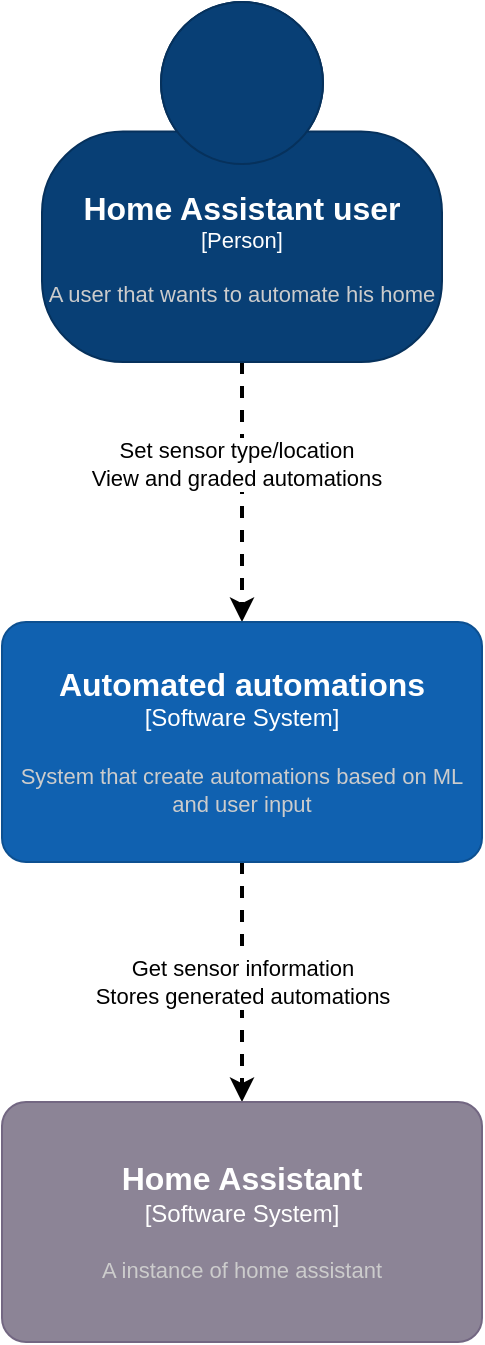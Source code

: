 <mxfile version="20.8.10" type="device" pages="3"><diagram name="C1" id="d_WkQNdPuMVRaODnA_Tn"><mxGraphModel dx="1232" dy="1187" grid="1" gridSize="10" guides="1" tooltips="1" connect="1" arrows="1" fold="1" page="1" pageScale="1" pageWidth="850" pageHeight="1100" math="0" shadow="0"><root><mxCell id="0"/><mxCell id="1" parent="0"/><mxCell id="INQG88jovK0Qyw37IMvS-4" style="edgeStyle=orthogonalEdgeStyle;rounded=0;orthogonalLoop=1;jettySize=auto;html=1;strokeWidth=2;dashed=1;" edge="1" parent="1" source="INQG88jovK0Qyw37IMvS-1" target="INQG88jovK0Qyw37IMvS-2"><mxGeometry relative="1" as="geometry"/></mxCell><mxCell id="INQG88jovK0Qyw37IMvS-5" value="Set sensor type/location&lt;br&gt;View and graded automations" style="edgeLabel;html=1;align=center;verticalAlign=middle;resizable=0;points=[];" vertex="1" connectable="0" parent="INQG88jovK0Qyw37IMvS-4"><mxGeometry x="-0.215" y="-3" relative="1" as="geometry"><mxPoint as="offset"/></mxGeometry></mxCell><object placeholders="1" c4Name="Home Assistant user" c4Type="Person" c4Description="A user that wants to automate his home" label="&lt;font style=&quot;font-size: 16px&quot;&gt;&lt;b&gt;%c4Name%&lt;/b&gt;&lt;/font&gt;&lt;div&gt;[%c4Type%]&lt;/div&gt;&lt;br&gt;&lt;div&gt;&lt;font style=&quot;font-size: 11px&quot;&gt;&lt;font color=&quot;#cccccc&quot;&gt;%c4Description%&lt;/font&gt;&lt;/div&gt;" id="INQG88jovK0Qyw37IMvS-1"><mxCell style="html=1;fontSize=11;dashed=0;whiteSpace=wrap;fillColor=#083F75;strokeColor=#06315C;fontColor=#ffffff;shape=mxgraph.c4.person2;align=center;metaEdit=1;points=[[0.5,0,0],[1,0.5,0],[1,0.75,0],[0.75,1,0],[0.5,1,0],[0.25,1,0],[0,0.75,0],[0,0.5,0]];resizable=0;" vertex="1" parent="1"><mxGeometry x="240" y="60" width="200" height="180" as="geometry"/></mxCell></object><mxCell id="INQG88jovK0Qyw37IMvS-6" value="Get sensor information&lt;br&gt;Stores generated automations" style="edgeStyle=orthogonalEdgeStyle;rounded=0;orthogonalLoop=1;jettySize=auto;html=1;strokeWidth=2;dashed=1;" edge="1" parent="1" source="INQG88jovK0Qyw37IMvS-2" target="INQG88jovK0Qyw37IMvS-3"><mxGeometry relative="1" as="geometry"/></mxCell><object placeholders="1" c4Name="Automated automations" c4Type="Software System" c4Description="System that create automations based on ML and user input" label="&lt;font style=&quot;font-size: 16px&quot;&gt;&lt;b&gt;%c4Name%&lt;/b&gt;&lt;/font&gt;&lt;div&gt;[%c4Type%]&lt;/div&gt;&lt;br&gt;&lt;div&gt;&lt;font style=&quot;font-size: 11px&quot;&gt;&lt;font color=&quot;#cccccc&quot;&gt;%c4Description%&lt;/font&gt;&lt;/div&gt;" id="INQG88jovK0Qyw37IMvS-2"><mxCell style="rounded=1;whiteSpace=wrap;html=1;labelBackgroundColor=none;fillColor=#1061B0;fontColor=#ffffff;align=center;arcSize=10;strokeColor=#0D5091;metaEdit=1;resizable=0;points=[[0.25,0,0],[0.5,0,0],[0.75,0,0],[1,0.25,0],[1,0.5,0],[1,0.75,0],[0.75,1,0],[0.5,1,0],[0.25,1,0],[0,0.75,0],[0,0.5,0],[0,0.25,0]];" vertex="1" parent="1"><mxGeometry x="220" y="370" width="240" height="120" as="geometry"/></mxCell></object><object placeholders="1" c4Name="Home Assistant" c4Type="Software System" c4Description="A instance of home assistant" label="&lt;font style=&quot;font-size: 16px&quot;&gt;&lt;b&gt;%c4Name%&lt;/b&gt;&lt;/font&gt;&lt;div&gt;[%c4Type%]&lt;/div&gt;&lt;br&gt;&lt;div&gt;&lt;font style=&quot;font-size: 11px&quot;&gt;&lt;font color=&quot;#cccccc&quot;&gt;%c4Description%&lt;/font&gt;&lt;/div&gt;" id="INQG88jovK0Qyw37IMvS-3"><mxCell style="rounded=1;whiteSpace=wrap;html=1;labelBackgroundColor=none;fillColor=#8C8496;fontColor=#ffffff;align=center;arcSize=10;strokeColor=#736782;metaEdit=1;resizable=0;points=[[0.25,0,0],[0.5,0,0],[0.75,0,0],[1,0.25,0],[1,0.5,0],[1,0.75,0],[0.75,1,0],[0.5,1,0],[0.25,1,0],[0,0.75,0],[0,0.5,0],[0,0.25,0]];" vertex="1" parent="1"><mxGeometry x="220" y="610" width="240" height="120" as="geometry"/></mxCell></object></root></mxGraphModel></diagram><diagram id="b9oI-Rv5bfEVHEHte4Sj" name="C2"><mxGraphModel dx="1877" dy="2089" grid="1" gridSize="10" guides="1" tooltips="1" connect="1" arrows="1" fold="1" page="1" pageScale="1" pageWidth="850" pageHeight="1100" math="0" shadow="0"><root><mxCell id="0"/><mxCell id="1" parent="0"/><mxCell id="WcZWoshnXhUjV_ZUXQn_-8" style="edgeStyle=orthogonalEdgeStyle;rounded=0;orthogonalLoop=1;jettySize=auto;html=1;dashed=1;strokeWidth=2;" edge="1" parent="1" source="enTViMck2it4nr6zu_yK-1" target="WcZWoshnXhUjV_ZUXQn_-1"><mxGeometry relative="1" as="geometry"/></mxCell><mxCell id="WcZWoshnXhUjV_ZUXQn_-9" value="Set sensor type&lt;br&gt;Graded generated automations" style="edgeLabel;html=1;align=center;verticalAlign=middle;resizable=0;points=[];" vertex="1" connectable="0" parent="WcZWoshnXhUjV_ZUXQn_-8"><mxGeometry x="-0.178" y="3" relative="1" as="geometry"><mxPoint as="offset"/></mxGeometry></mxCell><object placeholders="1" c4Name="Home Assistant user" c4Type="Person" c4Description="A user that wants to automate his home" label="&lt;font style=&quot;font-size: 16px&quot;&gt;&lt;b&gt;%c4Name%&lt;/b&gt;&lt;/font&gt;&lt;div&gt;[%c4Type%]&lt;/div&gt;&lt;br&gt;&lt;div&gt;&lt;font style=&quot;font-size: 11px&quot;&gt;&lt;font color=&quot;#cccccc&quot;&gt;%c4Description%&lt;/font&gt;&lt;/div&gt;" id="enTViMck2it4nr6zu_yK-1"><mxCell style="html=1;fontSize=11;dashed=0;whiteSpace=wrap;fillColor=#083F75;strokeColor=#06315C;fontColor=#ffffff;shape=mxgraph.c4.person2;align=center;metaEdit=1;points=[[0.5,0,0],[1,0.5,0],[1,0.75,0],[0.75,1,0],[0.5,1,0],[0.25,1,0],[0,0.75,0],[0,0.5,0]];resizable=0;" vertex="1" parent="1"><mxGeometry x="480" y="-10" width="200" height="180" as="geometry"/></mxCell></object><object placeholders="1" c4Name="Home Assistant" c4Type="Software System" c4Description="A instance of home assistant" label="&lt;font style=&quot;font-size: 16px&quot;&gt;&lt;b&gt;%c4Name%&lt;/b&gt;&lt;/font&gt;&lt;div&gt;[%c4Type%]&lt;/div&gt;&lt;br&gt;&lt;div&gt;&lt;font style=&quot;font-size: 11px&quot;&gt;&lt;font color=&quot;#cccccc&quot;&gt;%c4Description%&lt;/font&gt;&lt;/div&gt;" id="enTViMck2it4nr6zu_yK-2"><mxCell style="rounded=1;whiteSpace=wrap;html=1;labelBackgroundColor=none;fillColor=#8C8496;fontColor=#ffffff;align=center;arcSize=10;strokeColor=#736782;metaEdit=1;resizable=0;points=[[0.25,0,0],[0.5,0,0],[0.75,0,0],[1,0.25,0],[1,0.5,0],[1,0.75,0],[0.75,1,0],[0.5,1,0],[0.25,1,0],[0,0.75,0],[0,0.5,0],[0,0.25,0]];" vertex="1" parent="1"><mxGeometry x="460" y="780" width="240" height="120" as="geometry"/></mxCell></object><object placeholders="1" c4Name="Automated automations" c4Type="SystemScopeBoundary" c4Application="Software System" label="&lt;font style=&quot;font-size: 16px&quot;&gt;&lt;b&gt;&lt;div style=&quot;text-align: left&quot;&gt;%c4Name%&lt;/div&gt;&lt;/b&gt;&lt;/font&gt;&lt;div style=&quot;text-align: left&quot;&gt;[%c4Application%]&lt;/div&gt;" id="enTViMck2it4nr6zu_yK-3"><mxCell style="rounded=1;fontSize=11;whiteSpace=wrap;html=1;dashed=1;arcSize=20;fillColor=none;strokeColor=#666666;fontColor=#333333;labelBackgroundColor=none;align=left;verticalAlign=bottom;labelBorderColor=none;spacingTop=0;spacing=10;dashPattern=8 4;metaEdit=1;rotatable=0;perimeter=rectanglePerimeter;noLabel=0;labelPadding=0;allowArrows=0;connectable=0;expand=0;recursiveResize=0;editable=1;pointerEvents=0;absoluteArcSize=1;points=[[0.25,0,0],[0.5,0,0],[0.75,0,0],[1,0.25,0],[1,0.5,0],[1,0.75,0],[0.75,1,0],[0.5,1,0],[0.25,1,0],[0,0.75,0],[0,0.5,0],[0,0.25,0]];" vertex="1" parent="1"><mxGeometry x="-40" y="280" width="770" height="440" as="geometry"/></mxCell></object><mxCell id="WcZWoshnXhUjV_ZUXQn_-5" style="edgeStyle=orthogonalEdgeStyle;rounded=0;orthogonalLoop=1;jettySize=auto;html=1;dashed=1;strokeWidth=2;" edge="1" parent="1"><mxGeometry relative="1" as="geometry"><mxPoint x="581" y="450" as="sourcePoint"/><mxPoint x="581" y="530" as="targetPoint"/></mxGeometry></mxCell><mxCell id="WcZWoshnXhUjV_ZUXQn_-6" value="Makes API calls to&lt;br&gt;[JSON/HTTPS]" style="edgeLabel;html=1;align=center;verticalAlign=middle;resizable=0;points=[];" vertex="1" connectable="0" parent="WcZWoshnXhUjV_ZUXQn_-5"><mxGeometry x="-0.308" relative="1" as="geometry"><mxPoint y="13" as="offset"/></mxGeometry></mxCell><object placeholders="1" c4Type="Single-page Application" c4Container="Container" c4Technology="Angular ?" c4Description="Provides all of the functonality to the user via their web browser" label="&lt;font style=&quot;font-size: 16px&quot;&gt;&lt;b&gt;%c4Type%&lt;/b&gt;&lt;/font&gt;&lt;div&gt;[%c4Container%:&amp;nbsp;%c4Technology%]&lt;/div&gt;&lt;br&gt;&lt;div&gt;&lt;font style=&quot;font-size: 11px&quot;&gt;&lt;font color=&quot;#E6E6E6&quot;&gt;%c4Description%&lt;/font&gt;&lt;/div&gt;" id="WcZWoshnXhUjV_ZUXQn_-1"><mxCell style="shape=mxgraph.c4.webBrowserContainer2;whiteSpace=wrap;html=1;boundedLbl=1;rounded=0;labelBackgroundColor=none;strokeColor=#118ACD;fillColor=#23A2D9;strokeColor=#118ACD;strokeColor2=#0E7DAD;fontSize=12;fontColor=#ffffff;align=center;metaEdit=1;points=[[0.5,0,0],[1,0.25,0],[1,0.5,0],[1,0.75,0],[0.5,1,0],[0,0.75,0],[0,0.5,0],[0,0.25,0]];resizable=0;" vertex="1" parent="1"><mxGeometry x="460" y="290" width="240" height="160" as="geometry"/></mxCell></object><mxCell id="WcZWoshnXhUjV_ZUXQn_-7" value="Read from &lt;br&gt;and writes to&lt;br&gt;[SQL?]" style="edgeStyle=orthogonalEdgeStyle;rounded=0;orthogonalLoop=1;jettySize=auto;html=1;entryX=1;entryY=0.5;entryDx=0;entryDy=0;entryPerimeter=0;dashed=1;strokeWidth=2;" edge="1" parent="1" source="WcZWoshnXhUjV_ZUXQn_-2" target="WcZWoshnXhUjV_ZUXQn_-4"><mxGeometry relative="1" as="geometry"/></mxCell><mxCell id="WcZWoshnXhUjV_ZUXQn_-10" value="Make API calls to&lt;br&gt;[JSON/HTTPS]" style="edgeStyle=orthogonalEdgeStyle;rounded=0;orthogonalLoop=1;jettySize=auto;html=1;dashed=1;strokeWidth=2;" edge="1" parent="1" source="WcZWoshnXhUjV_ZUXQn_-2" target="enTViMck2it4nr6zu_yK-2"><mxGeometry x="0.667" relative="1" as="geometry"><mxPoint as="offset"/></mxGeometry></mxCell><object placeholders="1" c4Name="API" c4Type="Container" c4Technology="Python" c4Description="Provides functionality via HTTPS API" label="&lt;font style=&quot;font-size: 16px&quot;&gt;&lt;b&gt;%c4Name%&lt;/b&gt;&lt;/font&gt;&lt;div&gt;[%c4Type%: %c4Technology%]&lt;/div&gt;&lt;br&gt;&lt;div&gt;&lt;font style=&quot;font-size: 11px&quot;&gt;&lt;font color=&quot;#E6E6E6&quot;&gt;%c4Description%&lt;/font&gt;&lt;/div&gt;" id="WcZWoshnXhUjV_ZUXQn_-2"><mxCell style="rounded=1;whiteSpace=wrap;html=1;fontSize=11;labelBackgroundColor=none;fillColor=#23A2D9;fontColor=#ffffff;align=center;arcSize=10;strokeColor=#0E7DAD;metaEdit=1;resizable=0;points=[[0.25,0,0],[0.5,0,0],[0.75,0,0],[1,0.25,0],[1,0.5,0],[1,0.75,0],[0.75,1,0],[0.5,1,0],[0.25,1,0],[0,0.75,0],[0,0.5,0],[0,0.25,0]];" vertex="1" parent="1"><mxGeometry x="460" y="530" width="240" height="120" as="geometry"/></mxCell></object><object placeholders="1" c4Type="Database" c4Container="Container" c4Technology="???" c4Description="Stores sensor data and generated automations" label="&lt;font style=&quot;font-size: 16px&quot;&gt;&lt;b&gt;%c4Type%&lt;/b&gt;&lt;/font&gt;&lt;div&gt;[%c4Container%:&amp;nbsp;%c4Technology%]&lt;/div&gt;&lt;br&gt;&lt;div&gt;&lt;font style=&quot;font-size: 11px&quot;&gt;&lt;font color=&quot;#E6E6E6&quot;&gt;%c4Description%&lt;/font&gt;&lt;/div&gt;" id="WcZWoshnXhUjV_ZUXQn_-4"><mxCell style="shape=cylinder3;size=15;whiteSpace=wrap;html=1;boundedLbl=1;rounded=0;labelBackgroundColor=none;fillColor=#23A2D9;fontSize=12;fontColor=#ffffff;align=center;strokeColor=#0E7DAD;metaEdit=1;points=[[0.5,0,0],[1,0.25,0],[1,0.5,0],[1,0.75,0],[0.5,1,0],[0,0.75,0],[0,0.5,0],[0,0.25,0]];resizable=0;" vertex="1" parent="1"><mxGeometry x="40" y="530" width="240" height="120" as="geometry"/></mxCell></object></root></mxGraphModel></diagram><diagram id="_BkLqym4l1LJd0RQj5-n" name="C3"><mxGraphModel dx="1672" dy="1783" grid="1" gridSize="10" guides="1" tooltips="1" connect="1" arrows="1" fold="1" page="1" pageScale="1" pageWidth="850" pageHeight="1100" math="0" shadow="0"><root><mxCell id="0"/><mxCell id="1" parent="0"/><object placeholders="1" c4Name="Home Assistant" c4Type="Software System" c4Description="A instance of home assistant" label="&lt;font style=&quot;font-size: 16px&quot;&gt;&lt;b&gt;%c4Name%&lt;/b&gt;&lt;/font&gt;&lt;div&gt;[%c4Type%]&lt;/div&gt;&lt;br&gt;&lt;div&gt;&lt;font style=&quot;font-size: 11px&quot;&gt;&lt;font color=&quot;#cccccc&quot;&gt;%c4Description%&lt;/font&gt;&lt;/div&gt;" id="We6srCbr8osWoXxcfnEF-1"><mxCell style="rounded=1;whiteSpace=wrap;html=1;labelBackgroundColor=none;fillColor=#8C8496;fontColor=#ffffff;align=center;arcSize=10;strokeColor=#736782;metaEdit=1;resizable=0;points=[[0.25,0,0],[0.5,0,0],[0.75,0,0],[1,0.25,0],[1,0.5,0],[1,0.75,0],[0.75,1,0],[0.5,1,0],[0.25,1,0],[0,0.75,0],[0,0.5,0],[0,0.25,0]];" vertex="1" parent="1"><mxGeometry x="760" y="810" width="240" height="120" as="geometry"/></mxCell></object><mxCell id="i7JJFvnXxzRIXCXa2gsm-4" style="rounded=0;orthogonalLoop=1;jettySize=auto;html=1;dashed=1;strokeWidth=2;" edge="1" parent="1" source="We6srCbr8osWoXxcfnEF-2" target="NcC6OgPTZSUfz6flmTUk-2"><mxGeometry relative="1" as="geometry"/></mxCell><mxCell id="i7JJFvnXxzRIXCXa2gsm-18" value="Makes API calls" style="edgeLabel;html=1;align=center;verticalAlign=middle;resizable=0;points=[];" vertex="1" connectable="0" parent="i7JJFvnXxzRIXCXa2gsm-4"><mxGeometry x="-0.204" y="4" relative="1" as="geometry"><mxPoint as="offset"/></mxGeometry></mxCell><mxCell id="i7JJFvnXxzRIXCXa2gsm-5" value="Makes API calls" style="edgeStyle=none;rounded=0;orthogonalLoop=1;jettySize=auto;html=1;dashed=1;strokeWidth=2;" edge="1" parent="1" source="We6srCbr8osWoXxcfnEF-2" target="NcC6OgPTZSUfz6flmTUk-1"><mxGeometry x="-0.122" y="-3" relative="1" as="geometry"><mxPoint as="offset"/></mxGeometry></mxCell><object placeholders="1" c4Type="Single-page Application" c4Container="Container" c4Technology="Angular ?" c4Description="Provides all of the functonality to the user via their web browser" label="&lt;font style=&quot;font-size: 16px&quot;&gt;&lt;b&gt;%c4Type%&lt;/b&gt;&lt;/font&gt;&lt;div&gt;[%c4Container%:&amp;nbsp;%c4Technology%]&lt;/div&gt;&lt;br&gt;&lt;div&gt;&lt;font style=&quot;font-size: 11px&quot;&gt;&lt;font color=&quot;#E6E6E6&quot;&gt;%c4Description%&lt;/font&gt;&lt;/div&gt;" id="We6srCbr8osWoXxcfnEF-2"><mxCell style="shape=mxgraph.c4.webBrowserContainer2;whiteSpace=wrap;html=1;boundedLbl=1;rounded=0;labelBackgroundColor=none;strokeColor=#118ACD;fillColor=#23A2D9;strokeColor=#118ACD;strokeColor2=#0E7DAD;fontSize=12;fontColor=#ffffff;align=center;metaEdit=1;points=[[0.5,0,0],[1,0.25,0],[1,0.5,0],[1,0.75,0],[0.5,1,0],[0,0.75,0],[0,0.5,0],[0,0.25,0]];resizable=0;" vertex="1" parent="1"><mxGeometry x="460" y="30" width="240" height="160" as="geometry"/></mxCell></object><object placeholders="1" c4Type="Database" c4Container="Container" c4Technology="???" c4Description="Stores sensor data and generated automations" label="&lt;font style=&quot;font-size: 16px&quot;&gt;&lt;b&gt;%c4Type%&lt;/b&gt;&lt;/font&gt;&lt;div&gt;[%c4Container%:&amp;nbsp;%c4Technology%]&lt;/div&gt;&lt;br&gt;&lt;div&gt;&lt;font style=&quot;font-size: 11px&quot;&gt;&lt;font color=&quot;#E6E6E6&quot;&gt;%c4Description%&lt;/font&gt;&lt;/div&gt;" id="We6srCbr8osWoXxcfnEF-3"><mxCell style="shape=cylinder3;size=15;whiteSpace=wrap;html=1;boundedLbl=1;rounded=0;labelBackgroundColor=none;fillColor=#23A2D9;fontSize=12;fontColor=#ffffff;align=center;strokeColor=#0E7DAD;metaEdit=1;points=[[0.5,0,0],[1,0.25,0],[1,0.5,0],[1,0.75,0],[0.5,1,0],[0,0.75,0],[0,0.5,0],[0,0.25,0]];resizable=0;" vertex="1" parent="1"><mxGeometry x="120" y="800" width="240" height="120" as="geometry"/></mxCell></object><object placeholders="1" c4Name="API" c4Type="ContainerScopeBoundary" c4Application="Container" label="&lt;font style=&quot;font-size: 16px&quot;&gt;&lt;b&gt;&lt;div style=&quot;text-align: left&quot;&gt;%c4Name%&lt;/div&gt;&lt;/b&gt;&lt;/font&gt;&lt;div style=&quot;text-align: left&quot;&gt;[%c4Application%]&lt;/div&gt;" id="We6srCbr8osWoXxcfnEF-4"><mxCell style="rounded=1;fontSize=11;whiteSpace=wrap;html=1;dashed=1;arcSize=20;fillColor=none;strokeColor=#666666;fontColor=#333333;labelBackgroundColor=none;align=left;verticalAlign=bottom;labelBorderColor=none;spacingTop=0;spacing=10;dashPattern=8 4;metaEdit=1;rotatable=0;perimeter=rectanglePerimeter;noLabel=0;labelPadding=0;allowArrows=0;connectable=0;expand=0;recursiveResize=0;editable=1;pointerEvents=0;absoluteArcSize=1;points=[[0.25,0,0],[0.5,0,0],[0.75,0,0],[1,0.25,0],[1,0.5,0],[1,0.75,0],[0.75,1,0],[0.5,1,0],[0.25,1,0],[0,0.75,0],[0,0.5,0],[0,0.25,0]];" vertex="1" parent="1"><mxGeometry x="30" y="270" width="1100" height="460" as="geometry"/></mxCell></object><mxCell id="i7JJFvnXxzRIXCXa2gsm-8" style="edgeStyle=none;rounded=0;orthogonalLoop=1;jettySize=auto;html=1;dashed=1;strokeWidth=2;" edge="1" parent="1" source="NcC6OgPTZSUfz6flmTUk-1" target="i7JJFvnXxzRIXCXa2gsm-1"><mxGeometry relative="1" as="geometry"/></mxCell><mxCell id="i7JJFvnXxzRIXCXa2gsm-14" value="Uses" style="edgeLabel;html=1;align=center;verticalAlign=middle;resizable=0;points=[];" vertex="1" connectable="0" parent="i7JJFvnXxzRIXCXa2gsm-8"><mxGeometry x="-0.285" y="2" relative="1" as="geometry"><mxPoint as="offset"/></mxGeometry></mxCell><mxCell id="i7JJFvnXxzRIXCXa2gsm-9" style="edgeStyle=none;rounded=0;orthogonalLoop=1;jettySize=auto;html=1;dashed=1;strokeWidth=2;" edge="1" parent="1" source="NcC6OgPTZSUfz6flmTUk-1" target="NcC6OgPTZSUfz6flmTUk-4"><mxGeometry relative="1" as="geometry"/></mxCell><mxCell id="i7JJFvnXxzRIXCXa2gsm-13" value="Uses" style="edgeLabel;html=1;align=center;verticalAlign=middle;resizable=0;points=[];" vertex="1" connectable="0" parent="i7JJFvnXxzRIXCXa2gsm-9"><mxGeometry x="-0.36" y="1" relative="1" as="geometry"><mxPoint as="offset"/></mxGeometry></mxCell><mxCell id="i7JJFvnXxzRIXCXa2gsm-10" style="edgeStyle=none;rounded=0;orthogonalLoop=1;jettySize=auto;html=1;dashed=1;strokeWidth=2;" edge="1" parent="1" source="NcC6OgPTZSUfz6flmTUk-1" target="i7JJFvnXxzRIXCXa2gsm-3"><mxGeometry relative="1" as="geometry"/></mxCell><mxCell id="i7JJFvnXxzRIXCXa2gsm-17" value="Uses" style="edgeLabel;html=1;align=center;verticalAlign=middle;resizable=0;points=[];" vertex="1" connectable="0" parent="i7JJFvnXxzRIXCXa2gsm-10"><mxGeometry x="-0.385" relative="1" as="geometry"><mxPoint as="offset"/></mxGeometry></mxCell><object placeholders="1" c4Name="Sensor API" c4Type="Component" c4Technology="Python" c4Description="Allows the user to get and set sensor data" label="&lt;font style=&quot;font-size: 16px&quot;&gt;&lt;b&gt;%c4Name%&lt;/b&gt;&lt;/font&gt;&lt;div&gt;[%c4Type%: %c4Technology%]&lt;/div&gt;&lt;br&gt;&lt;div&gt;&lt;font style=&quot;font-size: 11px&quot;&gt;%c4Description%&lt;/font&gt;&lt;/div&gt;" id="NcC6OgPTZSUfz6flmTUk-1"><mxCell style="rounded=1;whiteSpace=wrap;html=1;labelBackgroundColor=none;fillColor=#63BEF2;fontColor=#ffffff;align=center;arcSize=6;strokeColor=#2086C9;metaEdit=1;resizable=0;points=[[0.25,0,0],[0.5,0,0],[0.75,0,0],[1,0.25,0],[1,0.5,0],[1,0.75,0],[0.75,1,0],[0.5,1,0],[0.25,1,0],[0,0.75,0],[0,0.5,0],[0,0.25,0]];" vertex="1" parent="1"><mxGeometry x="640" y="300" width="240" height="120" as="geometry"/></mxCell></object><mxCell id="i7JJFvnXxzRIXCXa2gsm-6" style="edgeStyle=none;rounded=0;orthogonalLoop=1;jettySize=auto;html=1;dashed=1;strokeWidth=2;" edge="1" parent="1" source="NcC6OgPTZSUfz6flmTUk-2" target="i7JJFvnXxzRIXCXa2gsm-1"><mxGeometry relative="1" as="geometry"/></mxCell><mxCell id="i7JJFvnXxzRIXCXa2gsm-12" value="Uses" style="edgeLabel;html=1;align=center;verticalAlign=middle;resizable=0;points=[];" vertex="1" connectable="0" parent="i7JJFvnXxzRIXCXa2gsm-6"><mxGeometry x="-0.441" y="3" relative="1" as="geometry"><mxPoint as="offset"/></mxGeometry></mxCell><mxCell id="i7JJFvnXxzRIXCXa2gsm-7" style="edgeStyle=none;rounded=0;orthogonalLoop=1;jettySize=auto;html=1;dashed=1;strokeWidth=2;" edge="1" parent="1" source="NcC6OgPTZSUfz6flmTUk-2" target="NcC6OgPTZSUfz6flmTUk-4"><mxGeometry relative="1" as="geometry"/></mxCell><mxCell id="i7JJFvnXxzRIXCXa2gsm-16" value="Uses" style="edgeLabel;html=1;align=center;verticalAlign=middle;resizable=0;points=[];" vertex="1" connectable="0" parent="i7JJFvnXxzRIXCXa2gsm-7"><mxGeometry x="-0.188" y="3" relative="1" as="geometry"><mxPoint as="offset"/></mxGeometry></mxCell><mxCell id="i7JJFvnXxzRIXCXa2gsm-11" style="edgeStyle=none;rounded=0;orthogonalLoop=1;jettySize=auto;html=1;dashed=1;strokeWidth=2;" edge="1" parent="1" source="NcC6OgPTZSUfz6flmTUk-2" target="i7JJFvnXxzRIXCXa2gsm-3"><mxGeometry relative="1" as="geometry"/></mxCell><mxCell id="i7JJFvnXxzRIXCXa2gsm-15" value="Uses" style="edgeLabel;html=1;align=center;verticalAlign=middle;resizable=0;points=[];" vertex="1" connectable="0" parent="i7JJFvnXxzRIXCXa2gsm-11"><mxGeometry x="-0.434" y="-2" relative="1" as="geometry"><mxPoint as="offset"/></mxGeometry></mxCell><object placeholders="1" c4Name="Automations API" c4Type="Component" c4Technology="Python" c4Description="Allows the user to grade and approve automations" label="&lt;font style=&quot;font-size: 16px&quot;&gt;&lt;b&gt;%c4Name%&lt;/b&gt;&lt;/font&gt;&lt;div&gt;[%c4Type%: %c4Technology%]&lt;/div&gt;&lt;br&gt;&lt;div&gt;&lt;font style=&quot;font-size: 11px&quot;&gt;%c4Description%&lt;/font&gt;&lt;/div&gt;" id="NcC6OgPTZSUfz6flmTUk-2"><mxCell style="rounded=1;whiteSpace=wrap;html=1;labelBackgroundColor=none;fillColor=#63BEF2;fontColor=#ffffff;align=center;arcSize=6;strokeColor=#2086C9;metaEdit=1;resizable=0;points=[[0.25,0,0],[0.5,0,0],[0.75,0,0],[1,0.25,0],[1,0.5,0],[1,0.75,0],[0.75,1,0],[0.5,1,0],[0.25,1,0],[0,0.75,0],[0,0.5,0],[0,0.25,0]];" vertex="1" parent="1"><mxGeometry x="280" y="300" width="240" height="120" as="geometry"/></mxCell></object><mxCell id="NcC6OgPTZSUfz6flmTUk-5" style="edgeStyle=orthogonalEdgeStyle;rounded=0;orthogonalLoop=1;jettySize=auto;html=1;entryX=0.5;entryY=0;entryDx=0;entryDy=0;entryPerimeter=0;strokeWidth=2;dashed=1;" edge="1" parent="1" source="NcC6OgPTZSUfz6flmTUk-4" target="We6srCbr8osWoXxcfnEF-1"><mxGeometry relative="1" as="geometry"/></mxCell><mxCell id="i7JJFvnXxzRIXCXa2gsm-19" value="Make API calls" style="edgeLabel;html=1;align=center;verticalAlign=middle;resizable=0;points=[];" vertex="1" connectable="0" parent="NcC6OgPTZSUfz6flmTUk-5"><mxGeometry x="0.157" y="-5" relative="1" as="geometry"><mxPoint as="offset"/></mxGeometry></mxCell><object placeholders="1" c4Name="Home Assistant component" c4Type="Component" c4Technology="Python" c4Description="Facilitates communication with Home Assistant" label="&lt;font style=&quot;font-size: 16px&quot;&gt;&lt;b&gt;%c4Name%&lt;/b&gt;&lt;/font&gt;&lt;div&gt;[%c4Type%: %c4Technology%]&lt;/div&gt;&lt;br&gt;&lt;div&gt;&lt;font style=&quot;font-size: 11px&quot;&gt;%c4Description%&lt;/font&gt;&lt;/div&gt;" id="NcC6OgPTZSUfz6flmTUk-4"><mxCell style="rounded=1;whiteSpace=wrap;html=1;labelBackgroundColor=none;fillColor=#63BEF2;fontColor=#ffffff;align=center;arcSize=6;strokeColor=#2086C9;metaEdit=1;resizable=0;points=[[0.25,0,0],[0.5,0,0],[0.75,0,0],[1,0.25,0],[1,0.5,0],[1,0.75,0],[0.75,1,0],[0.5,1,0],[0.25,1,0],[0,0.75,0],[0,0.5,0],[0,0.25,0]];" vertex="1" parent="1"><mxGeometry x="760" y="550" width="240" height="120" as="geometry"/></mxCell></object><mxCell id="i7JJFvnXxzRIXCXa2gsm-2" style="edgeStyle=orthogonalEdgeStyle;rounded=0;orthogonalLoop=1;jettySize=auto;html=1;dashed=1;strokeWidth=2;" edge="1" parent="1" source="i7JJFvnXxzRIXCXa2gsm-1" target="We6srCbr8osWoXxcfnEF-3"><mxGeometry relative="1" as="geometry"/></mxCell><mxCell id="i7JJFvnXxzRIXCXa2gsm-20" value="Reads from&lt;br&gt;and write to" style="edgeLabel;html=1;align=center;verticalAlign=middle;resizable=0;points=[];" vertex="1" connectable="0" parent="i7JJFvnXxzRIXCXa2gsm-2"><mxGeometry x="0.246" y="1" relative="1" as="geometry"><mxPoint as="offset"/></mxGeometry></mxCell><object placeholders="1" c4Name="Database component" c4Type="Component" c4Technology="Python" c4Description="Facilitates communication with the database" label="&lt;font style=&quot;font-size: 16px&quot;&gt;&lt;b&gt;%c4Name%&lt;/b&gt;&lt;/font&gt;&lt;div&gt;[%c4Type%: %c4Technology%]&lt;/div&gt;&lt;br&gt;&lt;div&gt;&lt;font style=&quot;font-size: 11px&quot;&gt;%c4Description%&lt;/font&gt;&lt;/div&gt;" id="i7JJFvnXxzRIXCXa2gsm-1"><mxCell style="rounded=1;whiteSpace=wrap;html=1;labelBackgroundColor=none;fillColor=#63BEF2;fontColor=#ffffff;align=center;arcSize=6;strokeColor=#2086C9;metaEdit=1;resizable=0;points=[[0.25,0,0],[0.5,0,0],[0.75,0,0],[1,0.25,0],[1,0.5,0],[1,0.75,0],[0.75,1,0],[0.5,1,0],[0.25,1,0],[0,0.75,0],[0,0.5,0],[0,0.25,0]];" vertex="1" parent="1"><mxGeometry x="120" y="550" width="240" height="120" as="geometry"/></mxCell></object><object placeholders="1" c4Name="Machine learning component" c4Type="Component" c4Technology="Python" c4Description="Facilitates communication machine learningin model" label="&lt;font style=&quot;font-size: 16px&quot;&gt;&lt;b&gt;%c4Name%&lt;/b&gt;&lt;/font&gt;&lt;div&gt;[%c4Type%: %c4Technology%]&lt;/div&gt;&lt;br&gt;&lt;div&gt;&lt;font style=&quot;font-size: 11px&quot;&gt;%c4Description%&lt;/font&gt;&lt;/div&gt;" id="i7JJFvnXxzRIXCXa2gsm-3"><mxCell style="rounded=1;whiteSpace=wrap;html=1;labelBackgroundColor=none;fillColor=#63BEF2;fontColor=#ffffff;align=center;arcSize=6;strokeColor=#2086C9;metaEdit=1;resizable=0;points=[[0.25,0,0],[0.5,0,0],[0.75,0,0],[1,0.25,0],[1,0.5,0],[1,0.75,0],[0.75,1,0],[0.5,1,0],[0.25,1,0],[0,0.75,0],[0,0.5,0],[0,0.25,0]];" vertex="1" parent="1"><mxGeometry x="450" y="550" width="240" height="120" as="geometry"/></mxCell></object></root></mxGraphModel></diagram></mxfile>